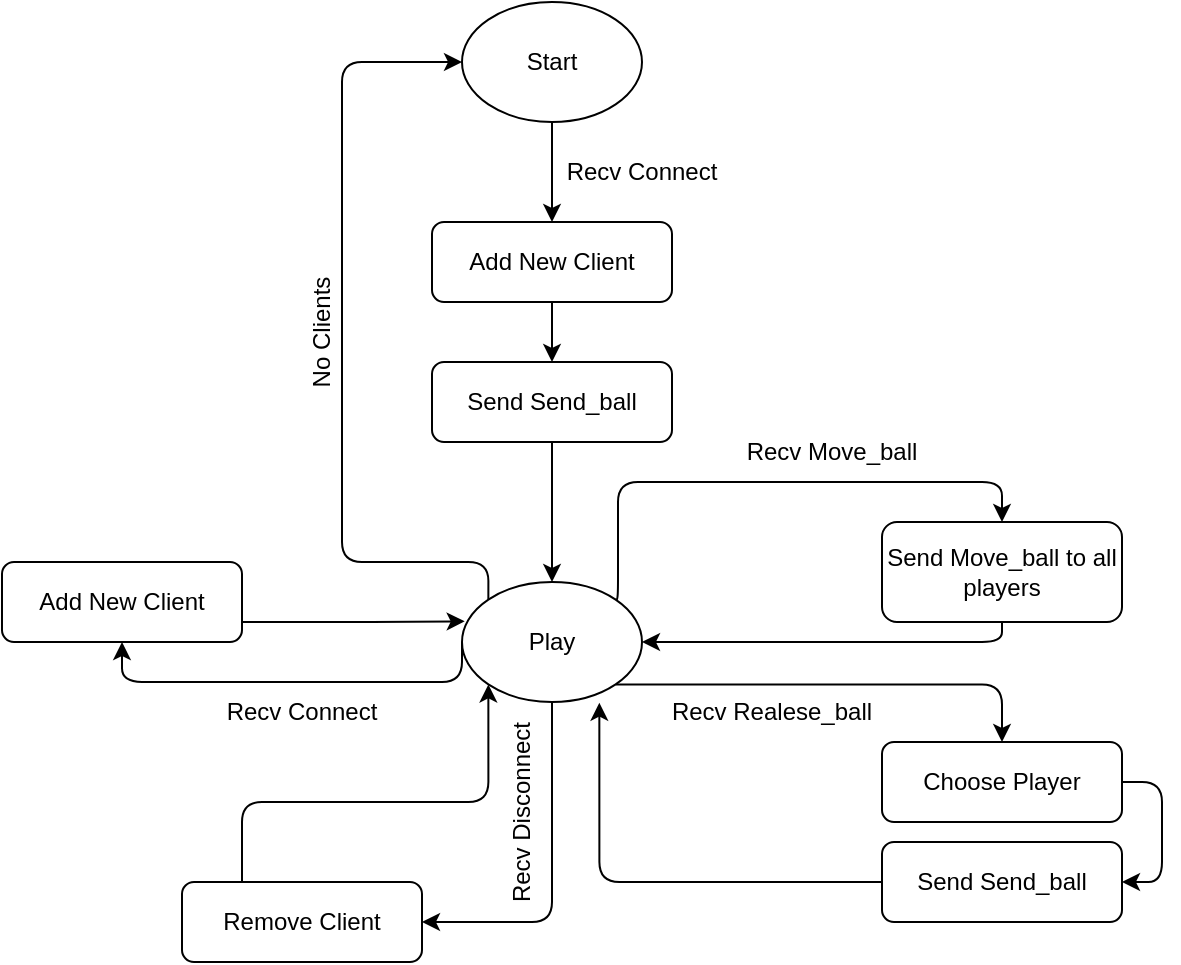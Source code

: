<mxfile version="16.5.2" type="github">
  <diagram id="C5RBs43oDa-KdzZeNtuy" name="Page-1">
    <mxGraphModel dx="782" dy="1597" grid="1" gridSize="10" guides="1" tooltips="1" connect="1" arrows="1" fold="1" page="1" pageScale="1" pageWidth="827" pageHeight="1169" math="0" shadow="0">
      <root>
        <mxCell id="WIyWlLk6GJQsqaUBKTNV-0" />
        <mxCell id="WIyWlLk6GJQsqaUBKTNV-1" parent="WIyWlLk6GJQsqaUBKTNV-0" />
        <mxCell id="Ss6Qt1x-91et0qIDTQda-6" style="edgeStyle=orthogonalEdgeStyle;rounded=0;orthogonalLoop=1;jettySize=auto;html=1;exitX=0.5;exitY=1;exitDx=0;exitDy=0;entryX=0.5;entryY=0;entryDx=0;entryDy=0;" parent="WIyWlLk6GJQsqaUBKTNV-1" source="WIyWlLk6GJQsqaUBKTNV-3" target="Ss6Qt1x-91et0qIDTQda-5" edge="1">
          <mxGeometry relative="1" as="geometry" />
        </mxCell>
        <mxCell id="WIyWlLk6GJQsqaUBKTNV-3" value="Add New Client" style="rounded=1;whiteSpace=wrap;html=1;fontSize=12;glass=0;strokeWidth=1;shadow=0;" parent="WIyWlLk6GJQsqaUBKTNV-1" vertex="1">
          <mxGeometry x="375" y="60" width="120" height="40" as="geometry" />
        </mxCell>
        <mxCell id="Ss6Qt1x-91et0qIDTQda-1" style="edgeStyle=orthogonalEdgeStyle;rounded=0;orthogonalLoop=1;jettySize=auto;html=1;exitX=0.5;exitY=1;exitDx=0;exitDy=0;entryX=0.5;entryY=0;entryDx=0;entryDy=0;" parent="WIyWlLk6GJQsqaUBKTNV-1" source="Ss6Qt1x-91et0qIDTQda-0" target="WIyWlLk6GJQsqaUBKTNV-3" edge="1">
          <mxGeometry relative="1" as="geometry" />
        </mxCell>
        <mxCell id="Ss6Qt1x-91et0qIDTQda-0" value="Start" style="ellipse;whiteSpace=wrap;html=1;" parent="WIyWlLk6GJQsqaUBKTNV-1" vertex="1">
          <mxGeometry x="390" y="-50" width="90" height="60" as="geometry" />
        </mxCell>
        <mxCell id="Ss6Qt1x-91et0qIDTQda-3" value="Recv Connect" style="text;html=1;strokeColor=none;fillColor=none;align=center;verticalAlign=middle;whiteSpace=wrap;rounded=0;" parent="WIyWlLk6GJQsqaUBKTNV-1" vertex="1">
          <mxGeometry x="440" y="20" width="80" height="30" as="geometry" />
        </mxCell>
        <mxCell id="Ss6Qt1x-91et0qIDTQda-8" style="edgeStyle=orthogonalEdgeStyle;rounded=0;orthogonalLoop=1;jettySize=auto;html=1;exitX=0.5;exitY=1;exitDx=0;exitDy=0;entryX=0.5;entryY=0;entryDx=0;entryDy=0;" parent="WIyWlLk6GJQsqaUBKTNV-1" source="Ss6Qt1x-91et0qIDTQda-5" target="Ss6Qt1x-91et0qIDTQda-7" edge="1">
          <mxGeometry relative="1" as="geometry" />
        </mxCell>
        <mxCell id="Ss6Qt1x-91et0qIDTQda-5" value="Send Send_ball" style="rounded=1;whiteSpace=wrap;html=1;fontSize=12;glass=0;strokeWidth=1;shadow=0;" parent="WIyWlLk6GJQsqaUBKTNV-1" vertex="1">
          <mxGeometry x="375" y="130" width="120" height="40" as="geometry" />
        </mxCell>
        <mxCell id="Ss6Qt1x-91et0qIDTQda-10" style="edgeStyle=orthogonalEdgeStyle;rounded=1;orthogonalLoop=1;jettySize=auto;html=1;exitX=1;exitY=0;exitDx=0;exitDy=0;entryX=0.5;entryY=0;entryDx=0;entryDy=0;" parent="WIyWlLk6GJQsqaUBKTNV-1" source="Ss6Qt1x-91et0qIDTQda-7" target="Ss6Qt1x-91et0qIDTQda-9" edge="1">
          <mxGeometry relative="1" as="geometry">
            <Array as="points">
              <mxPoint x="468" y="190" />
              <mxPoint x="660" y="190" />
            </Array>
          </mxGeometry>
        </mxCell>
        <mxCell id="Ss6Qt1x-91et0qIDTQda-15" style="edgeStyle=orthogonalEdgeStyle;rounded=1;orthogonalLoop=1;jettySize=auto;html=1;exitX=1;exitY=1;exitDx=0;exitDy=0;" parent="WIyWlLk6GJQsqaUBKTNV-1" source="Ss6Qt1x-91et0qIDTQda-7" target="Ss6Qt1x-91et0qIDTQda-14" edge="1">
          <mxGeometry relative="1" as="geometry" />
        </mxCell>
        <mxCell id="Ss6Qt1x-91et0qIDTQda-22" style="edgeStyle=orthogonalEdgeStyle;rounded=1;orthogonalLoop=1;jettySize=auto;html=1;exitX=0.5;exitY=1;exitDx=0;exitDy=0;entryX=1;entryY=0.5;entryDx=0;entryDy=0;" parent="WIyWlLk6GJQsqaUBKTNV-1" source="Ss6Qt1x-91et0qIDTQda-7" target="Ss6Qt1x-91et0qIDTQda-21" edge="1">
          <mxGeometry relative="1" as="geometry" />
        </mxCell>
        <mxCell id="j2mxrAMI4qv-WYu7dlxY-1" style="edgeStyle=orthogonalEdgeStyle;rounded=1;orthogonalLoop=1;jettySize=auto;html=1;exitX=0;exitY=0.5;exitDx=0;exitDy=0;entryX=0.5;entryY=1;entryDx=0;entryDy=0;" edge="1" parent="WIyWlLk6GJQsqaUBKTNV-1" source="Ss6Qt1x-91et0qIDTQda-7" target="j2mxrAMI4qv-WYu7dlxY-0">
          <mxGeometry relative="1" as="geometry">
            <Array as="points">
              <mxPoint x="390" y="290" />
              <mxPoint x="220" y="290" />
            </Array>
          </mxGeometry>
        </mxCell>
        <mxCell id="j2mxrAMI4qv-WYu7dlxY-6" style="edgeStyle=orthogonalEdgeStyle;rounded=1;orthogonalLoop=1;jettySize=auto;html=1;exitX=0;exitY=0;exitDx=0;exitDy=0;entryX=0;entryY=0.5;entryDx=0;entryDy=0;" edge="1" parent="WIyWlLk6GJQsqaUBKTNV-1" source="Ss6Qt1x-91et0qIDTQda-7" target="Ss6Qt1x-91et0qIDTQda-0">
          <mxGeometry relative="1" as="geometry">
            <Array as="points">
              <mxPoint x="403" y="230" />
              <mxPoint x="330" y="230" />
              <mxPoint x="330" y="-20" />
            </Array>
          </mxGeometry>
        </mxCell>
        <mxCell id="Ss6Qt1x-91et0qIDTQda-7" value="Play" style="ellipse;whiteSpace=wrap;html=1;" parent="WIyWlLk6GJQsqaUBKTNV-1" vertex="1">
          <mxGeometry x="390" y="240" width="90" height="60" as="geometry" />
        </mxCell>
        <mxCell id="Ss6Qt1x-91et0qIDTQda-13" style="edgeStyle=orthogonalEdgeStyle;rounded=1;orthogonalLoop=1;jettySize=auto;html=1;exitX=0.5;exitY=1;exitDx=0;exitDy=0;entryX=1;entryY=0.5;entryDx=0;entryDy=0;" parent="WIyWlLk6GJQsqaUBKTNV-1" source="Ss6Qt1x-91et0qIDTQda-9" target="Ss6Qt1x-91et0qIDTQda-7" edge="1">
          <mxGeometry relative="1" as="geometry">
            <Array as="points">
              <mxPoint x="660" y="270" />
            </Array>
          </mxGeometry>
        </mxCell>
        <mxCell id="Ss6Qt1x-91et0qIDTQda-9" value="Send Move_ball to all players" style="rounded=1;whiteSpace=wrap;html=1;fontSize=12;glass=0;strokeWidth=1;shadow=0;" parent="WIyWlLk6GJQsqaUBKTNV-1" vertex="1">
          <mxGeometry x="600" y="210" width="120" height="50" as="geometry" />
        </mxCell>
        <mxCell id="Ss6Qt1x-91et0qIDTQda-11" value="Recv Move_ball" style="text;html=1;strokeColor=none;fillColor=none;align=center;verticalAlign=middle;whiteSpace=wrap;rounded=0;" parent="WIyWlLk6GJQsqaUBKTNV-1" vertex="1">
          <mxGeometry x="530" y="160" width="90" height="30" as="geometry" />
        </mxCell>
        <mxCell id="Ss6Qt1x-91et0qIDTQda-19" style="edgeStyle=orthogonalEdgeStyle;rounded=1;orthogonalLoop=1;jettySize=auto;html=1;exitX=1;exitY=0.5;exitDx=0;exitDy=0;entryX=1;entryY=0.5;entryDx=0;entryDy=0;" parent="WIyWlLk6GJQsqaUBKTNV-1" source="Ss6Qt1x-91et0qIDTQda-14" target="Ss6Qt1x-91et0qIDTQda-18" edge="1">
          <mxGeometry relative="1" as="geometry" />
        </mxCell>
        <mxCell id="Ss6Qt1x-91et0qIDTQda-14" value="Choose Player" style="rounded=1;whiteSpace=wrap;html=1;fontSize=12;glass=0;strokeWidth=1;shadow=0;" parent="WIyWlLk6GJQsqaUBKTNV-1" vertex="1">
          <mxGeometry x="600" y="320" width="120" height="40" as="geometry" />
        </mxCell>
        <mxCell id="Ss6Qt1x-91et0qIDTQda-16" value="Recv Realese_ball" style="text;html=1;strokeColor=none;fillColor=none;align=center;verticalAlign=middle;whiteSpace=wrap;rounded=0;" parent="WIyWlLk6GJQsqaUBKTNV-1" vertex="1">
          <mxGeometry x="480" y="290" width="130" height="30" as="geometry" />
        </mxCell>
        <mxCell id="Ss6Qt1x-91et0qIDTQda-20" style="edgeStyle=orthogonalEdgeStyle;rounded=1;orthogonalLoop=1;jettySize=auto;html=1;exitX=0;exitY=0.5;exitDx=0;exitDy=0;entryX=0.763;entryY=1.006;entryDx=0;entryDy=0;entryPerimeter=0;" parent="WIyWlLk6GJQsqaUBKTNV-1" source="Ss6Qt1x-91et0qIDTQda-18" target="Ss6Qt1x-91et0qIDTQda-7" edge="1">
          <mxGeometry relative="1" as="geometry">
            <mxPoint x="457" y="290" as="targetPoint" />
          </mxGeometry>
        </mxCell>
        <mxCell id="Ss6Qt1x-91et0qIDTQda-18" value="Send Send_ball" style="rounded=1;whiteSpace=wrap;html=1;fontSize=12;glass=0;strokeWidth=1;shadow=0;" parent="WIyWlLk6GJQsqaUBKTNV-1" vertex="1">
          <mxGeometry x="600" y="370" width="120" height="40" as="geometry" />
        </mxCell>
        <mxCell id="Ss6Qt1x-91et0qIDTQda-23" style="edgeStyle=orthogonalEdgeStyle;rounded=1;orthogonalLoop=1;jettySize=auto;html=1;exitX=0.25;exitY=0;exitDx=0;exitDy=0;entryX=0;entryY=1;entryDx=0;entryDy=0;" parent="WIyWlLk6GJQsqaUBKTNV-1" source="Ss6Qt1x-91et0qIDTQda-21" target="Ss6Qt1x-91et0qIDTQda-7" edge="1">
          <mxGeometry relative="1" as="geometry">
            <Array as="points">
              <mxPoint x="280" y="350" />
              <mxPoint x="403" y="350" />
            </Array>
          </mxGeometry>
        </mxCell>
        <mxCell id="Ss6Qt1x-91et0qIDTQda-21" value="Remove Client" style="rounded=1;whiteSpace=wrap;html=1;fontSize=12;glass=0;strokeWidth=1;shadow=0;" parent="WIyWlLk6GJQsqaUBKTNV-1" vertex="1">
          <mxGeometry x="250" y="390" width="120" height="40" as="geometry" />
        </mxCell>
        <mxCell id="Ss6Qt1x-91et0qIDTQda-24" value="Recv Disconnect" style="text;html=1;strokeColor=none;fillColor=none;align=center;verticalAlign=middle;whiteSpace=wrap;rounded=0;rotation=-90;" parent="WIyWlLk6GJQsqaUBKTNV-1" vertex="1">
          <mxGeometry x="370" y="340" width="100" height="30" as="geometry" />
        </mxCell>
        <mxCell id="j2mxrAMI4qv-WYu7dlxY-5" style="edgeStyle=orthogonalEdgeStyle;rounded=1;orthogonalLoop=1;jettySize=auto;html=1;exitX=1;exitY=0.75;exitDx=0;exitDy=0;entryX=0.015;entryY=0.328;entryDx=0;entryDy=0;entryPerimeter=0;" edge="1" parent="WIyWlLk6GJQsqaUBKTNV-1" source="j2mxrAMI4qv-WYu7dlxY-0" target="Ss6Qt1x-91et0qIDTQda-7">
          <mxGeometry relative="1" as="geometry" />
        </mxCell>
        <mxCell id="j2mxrAMI4qv-WYu7dlxY-0" value="Add New Client" style="rounded=1;whiteSpace=wrap;html=1;fontSize=12;glass=0;strokeWidth=1;shadow=0;" vertex="1" parent="WIyWlLk6GJQsqaUBKTNV-1">
          <mxGeometry x="160" y="230" width="120" height="40" as="geometry" />
        </mxCell>
        <mxCell id="j2mxrAMI4qv-WYu7dlxY-2" value="Recv Connect" style="text;html=1;strokeColor=none;fillColor=none;align=center;verticalAlign=middle;whiteSpace=wrap;rounded=0;" vertex="1" parent="WIyWlLk6GJQsqaUBKTNV-1">
          <mxGeometry x="265" y="290" width="90" height="30" as="geometry" />
        </mxCell>
        <mxCell id="j2mxrAMI4qv-WYu7dlxY-7" value="No Clients" style="text;html=1;strokeColor=none;fillColor=none;align=center;verticalAlign=middle;whiteSpace=wrap;rounded=0;rotation=-90;" vertex="1" parent="WIyWlLk6GJQsqaUBKTNV-1">
          <mxGeometry x="290" y="100" width="60" height="30" as="geometry" />
        </mxCell>
      </root>
    </mxGraphModel>
  </diagram>
</mxfile>
